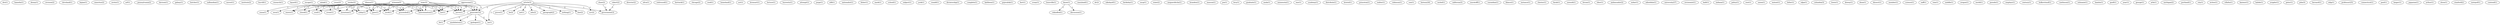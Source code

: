 digraph G {
  dro [ label="dro(1)" ];
  hamelin [ label="hamelin(1)" ];
  denny [ label="denny(1)" ];
  revision [ label="revision(2)" ];
  cleveland [ label="cleveland(1)" ];
  kojian [ label="kojian(1)" ];
  emeritus [ label="emeritus(2)" ];
  avetis [ label="avetis(1)" ];
  arf [ label="arf(1)" ];
  pennsylvania [ label="pennsylvania(2)" ];
  davison [ label="davison(1)" ];
  galaxy [ label="galaxy(1)" ];
  butcher [ label="butcher(1)" ];
  nalbandian [ label="nalbandian(1)" ];
  unrest [ label="unrest(1)" ];
  institute [ label="institute(2)" ];
  burrill [ label="burrill(1)" ];
  research [ label="research(1)" ];
  layard [ label="layard(1)" ];
  escape [ label="escape(1)" ];
  sahak [ label="sahak(1)" ];
  cover [ label="cover(2)" ];
  serdar [ label="serdar(2)" ];
  zuma [ label="zuma(1)" ];
  exists [ label="exists(1)" ];
  sera [ label="sera(1)" ];
  closed [ label="closed(1)" ];
  soul [ label="soul(1)" ];
  goes [ label="goes(1)" ];
  work [ label="work(1)" ];
  proceeded [ label="proceeded(1)" ];
  today [ label="today(1)" ];
  genocide [ label="genocide(10)" ];
  mountain [ label="mountain(1)" ];
  list [ label="list(1)" ];
  serve [ label="serve(1)" ];
  extermination [ label="extermination(1)" ];
  director [ label="director(2)" ];
  ultra [ label="ultra(1)" ];
  ohanus [ label="ohanus(1)" ];
  event [ label="event(1)" ];
  government [ label="government(3)" ];
  redressed [ label="redressed(1)" ];
  bortnick [ label="bortnick(1)" ];
  chicago [ label="chicago(2)" ];
  reed [ label="reed(1)" ];
  homeland [ label="homeland(1)" ];
  act [ label="act(1)" ];
  bronsart [ label="bronsart(1)" ];
  lecture [ label="lecture(1)" ];
  hurewitz [ label="hurewitz(1)" ];
  attempt [ label="attempt(1)" ];
  jorge [ label="jorge(1)" ];
  zilfi [ label="zilfi(1)" ];
  nationalist [ label="nationalist(1)" ];
  fisher [ label="fisher(1)" ];
  mark [ label="mark(1)" ];
  school [ label="school(1)" ];
  subject [ label="subject(1)" ];
  article [ label="article(3)" ];
  prove [ label="prove(1)" ];
  lie [ label="lie(2)" ];
  net [ label="net(1)" ];
  edu [ label="edu(2)" ];
  paragraph [ label="paragraph(2)" ];
  nothing [ label="nothing(1)" ];
  line [ label="line(2)" ];
  ucr [ label="ucr(2)" ];
  un [ label="un(1)" ];
  york [ label="york(1)" ];
  ronald [ label="ronald(1)" ];
  dictatorship [ label="dictatorship(1)" ];
  complete [ label="complete(1)" ];
  kathleen [ label="kathleen(1)" ];
  prjevalski [ label="prjevalski(1)" ];
  fact [ label="fact(1)" ];
  crony [ label="crony(1)" ];
  louisville [ label="louisville(1)" ];
  know [ label="know(1)" ];
  rekindled [ label="rekindled(1)" ];
  discussion [ label="discussion(1)" ];
  maryland [ label="maryland(1)" ];
  dr [ label="dr(2)" ];
  nikolayef [ label="nikolayef(1)" ];
  berkeley [ label="berkeley(1)" ];
  uucp [ label="uucp(1)" ];
  state [ label="state(2)" ];
  meguerditche [ label="meguerditche(1)" ];
  brandeis [ label="brandeis(1)" ];
  masson [ label="masson(1)" ];
  jon [ label="jon(1)" ];
  armenia [ label="armenia(2)" ];
  levy [ label="levy(1)" ];
  graduate [ label="graduate(1)" ];
  asala [ label="asala(1)" ];
  minnesota [ label="minnesota(1)" ];
  war [ label="war(1)" ];
  academy [ label="academy(1)" ];
  distribute [ label="distribute(1)" ];
  bristol [ label="bristol(1)" ];
  princeton [ label="princeton(1)" ];
  walter [ label="walter(1)" ];
  argic [ label="argic(2)" ];
  robinson [ label="robinson(1)" ];
  son [ label="son(1)" ];
  history [ label="history(20)" ];
  rachel [ label="rachel(1)" ];
  california [ label="california(3)" ];
  muratoff [ label="muratoff(1)" ];
  varandian [ label="varandian(1)" ];
  blanco [ label="blanco(1)" ];
  instance [ label="instance(1)" ];
  chester [ label="chester(1)" ];
  farah [ label="farah(1)" ];
  newark [ label="newark(1)" ];
  forum [ label="forum(1)" ];
  tibor [ label="tibor(1)" ];
  ambassador [ label="ambassador(2)" ];
  nubar [ label="nubar(1)" ];
  odiselidze [ label="odiselidze(1)" ];
  shaw [ label="shaw(2)" ];
  university [ label="university(27)" ];
  revisionist [ label="revisionist(1)" ];
  halil [ label="halil(1)" ];
  indiana [ label="indiana(1)" ];
  policy [ label="policy(1)" ];
  rest [ label="rest(1)" ];
  union [ label="union(1)" ];
  watnxt [ label="watnxt(1)" ];
  hitler [ label="hitler(1)" ];
  annihilation [ label="annihilation(1)" ];
  apologist [ label="apologist(1)" ];
  th [ label="th(1)" ];
  sdpa [ label="sdpa(1)" ];
  columbia [ label="columbia(3)" ];
  lewis [ label="lewis(1)" ];
  dewey [ label="dewey(1)" ];
  dunn [ label="dunn(1)" ];
  dissect [ label="dissect(1)" ];
  member [ label="member(1)" ];
  science [ label="science(1)" ];
  robert [ label="robert(2)" ];
  naff [ label="naff(1)" ];
  tom [ label="tom(1)" ];
  middle [ label="middle(1)" ];
  oregon [ label="oregon(1)" ];
  world [ label="world(1)" ];
  pseudo [ label="pseudo(1)" ];
  employs [ label="employs(1)" ];
  century [ label="century(1)" ];
  bolkovitinof [ label="bolkovitinof(1)" ];
  rawlinson [ label="rawlinson(1)" ];
  eshnanie [ label="eshnanie(1)" ];
  hamlin [ label="hamlin(1)" ];
  quell [ label="quell(1)" ];
  year [ label="year(1)" ];
  george [ label="george(1)" ];
  arfa [ label="arfa(1)" ];
  michigan [ label="michigan(2)" ];
  portland [ label="portland(1)" ];
  city [ label="city(1)" ];
  writes [ label="writes(1)" ];
  villalta [ label="villalta(1)" ];
  kazimir [ label="kazimir(1)" ];
  halide [ label="halide(1)" ];
  appressian [ label="appressian(1)" ];
  avigdor [ label="avigdor(1)" ];
  peter [ label="peter(1)" ];
  john [ label="john(3)" ];
  bernard [ label="bernard(1)" ];
  edip [ label="edip(1)" ];
  professor [ label="professor(25)" ];
  connecticut [ label="connecticut(1)" ];
  paul [ label="paul(1)" ];
  langer [ label="langer(1)" ];
  papazian [ label="papazian(1)" ];
  arthur [ label="arthur(1)" ];
  olson [ label="olson(1)" ];
  stanford [ label="stanford(2)" ];
  motayef [ label="motayef(1)" ];
  contend [ label="contend(1)" ];
  serdar -> zuma [ label="1" ];
  serdar -> exists [ label="1" ];
  serdar -> sera [ label="1" ];
  serdar -> closed [ label="1" ];
  serdar -> soul [ label="1" ];
  serdar -> goes [ label="1" ];
  serdar -> work [ label="1" ];
  serdar -> proceeded [ label="1" ];
  serdar -> today [ label="1" ];
  serdar -> genocide [ label="1" ];
  serdar -> mountain [ label="1" ];
  serdar -> list [ label="1" ];
  serdar -> serve [ label="1" ];
  serdar -> extermination [ label="1" ];
  ohanus -> exists [ label="1" ];
  ohanus -> closed [ label="1" ];
  ohanus -> soul [ label="1" ];
  ohanus -> event [ label="1" ];
  ohanus -> goes [ label="1" ];
  ohanus -> work [ label="1" ];
  ohanus -> proceeded [ label="1" ];
  ohanus -> today [ label="1" ];
  ohanus -> mountain [ label="1" ];
  ohanus -> government [ label="1" ];
  ohanus -> list [ label="1" ];
  ohanus -> serve [ label="1" ];
  ohanus -> extermination [ label="1" ];
  article -> prove [ label="2" ];
  article -> lie [ label="2" ];
  article -> net [ label="2" ];
  article -> edu [ label="1" ];
  article -> paragraph [ label="2" ];
  article -> nothing [ label="2" ];
  article -> line [ label="2" ];
  article -> genocide [ label="2" ];
  article -> ucr [ label="1" ];
  article -> un [ label="2" ];
  know -> rekindled [ label="1" ];
  know -> discussion [ label="1" ];
  armenia -> soul [ label="1" ];
  armenia -> goes [ label="1" ];
  armenia -> work [ label="1" ];
  armenia -> proceeded [ label="1" ];
  armenia -> today [ label="1" ];
  armenia -> genocide [ label="1" ];
  armenia -> mountain [ label="1" ];
  armenia -> list [ label="1" ];
  armenia -> serve [ label="1" ];
  armenia -> extermination [ label="1" ];
  argic -> goes [ label="1" ];
  argic -> work [ label="1" ];
  argic -> proceeded [ label="1" ];
  argic -> today [ label="1" ];
  argic -> genocide [ label="1" ];
  argic -> mountain [ label="1" ];
  argic -> list [ label="1" ];
  argic -> serve [ label="1" ];
  argic -> extermination [ label="1" ];
  shaw -> government [ label="1" ];
  genocide -> un [ label="2" ];
  genocide -> annihilation [ label="1" ];
  genocide -> apologist [ label="1" ];
  genocide -> th [ label="2" ];
  robert -> government [ label="1" ];
  appressian -> list [ label="1" ];
  appressian -> serve [ label="1" ];
  appressian -> extermination [ label="1" ];
}
